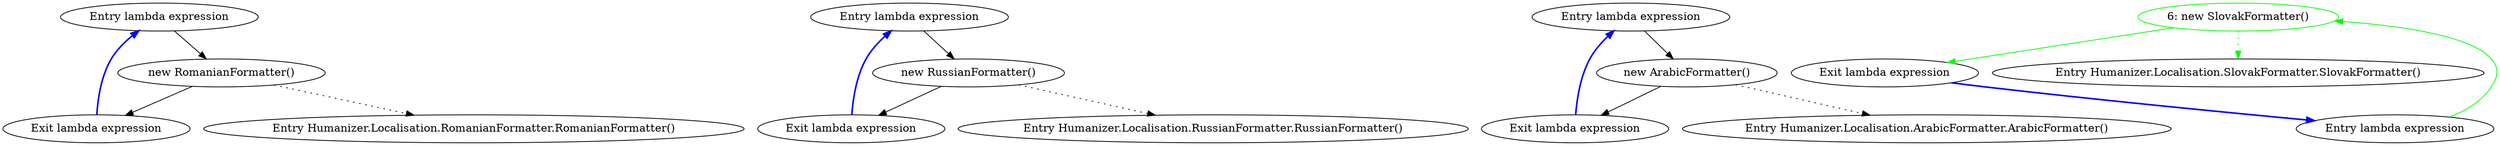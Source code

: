 digraph  {
n0 [cluster="lambda expression", label="Entry lambda expression", span="15-15"];
n1 [cluster="lambda expression", label="new RomanianFormatter()", span="15-15"];
n2 [cluster="lambda expression", label="Exit lambda expression", span="15-15"];
n3 [cluster="Humanizer.Localisation.RomanianFormatter.RomanianFormatter()", label="Entry Humanizer.Localisation.RomanianFormatter.RomanianFormatter()", span="2-2"];
n4 [cluster="lambda expression", label="Entry lambda expression", span="16-16"];
n5 [cluster="lambda expression", label="new RussianFormatter()", span="16-16"];
n6 [cluster="lambda expression", label="Exit lambda expression", span="16-16"];
n7 [cluster="Humanizer.Localisation.RussianFormatter.RussianFormatter()", label="Entry Humanizer.Localisation.RussianFormatter.RussianFormatter()", span="2-2"];
n8 [cluster="lambda expression", label="Entry lambda expression", span="17-17"];
n9 [cluster="lambda expression", label="new ArabicFormatter()", span="17-17"];
n10 [cluster="lambda expression", label="Exit lambda expression", span="17-17"];
n11 [cluster="Humanizer.Localisation.ArabicFormatter.ArabicFormatter()", label="Entry Humanizer.Localisation.ArabicFormatter.ArabicFormatter()", span="2-2"];
d13 [cluster="lambda expression", color=green, community=0, label="6: new SlovakFormatter()", span="18-18"];
d12 [cluster="lambda expression", label="Entry lambda expression", span="18-18"];
d14 [cluster="lambda expression", label="Exit lambda expression", span="18-18"];
d15 [cluster="Humanizer.Localisation.SlovakFormatter.SlovakFormatter()", label="Entry Humanizer.Localisation.SlovakFormatter.SlovakFormatter()", span="2-2"];
n0 -> n1  [key=0, style=solid];
n1 -> n2  [key=0, style=solid];
n1 -> n3  [key=2, style=dotted];
n2 -> n0  [color=blue, key=0, style=bold];
n4 -> n5  [key=0, style=solid];
n5 -> n6  [key=0, style=solid];
n5 -> n7  [key=2, style=dotted];
n6 -> n4  [color=blue, key=0, style=bold];
n8 -> n9  [key=0, style=solid];
n9 -> n10  [key=0, style=solid];
n9 -> n11  [key=2, style=dotted];
n10 -> n8  [color=blue, key=0, style=bold];
d13 -> d14  [color=green, key=0, style=solid];
d13 -> d15  [color=green, key=2, style=dotted];
d12 -> d13  [color=green, key=0, style=solid];
d14 -> d12  [color=blue, key=0, style=bold];
}
